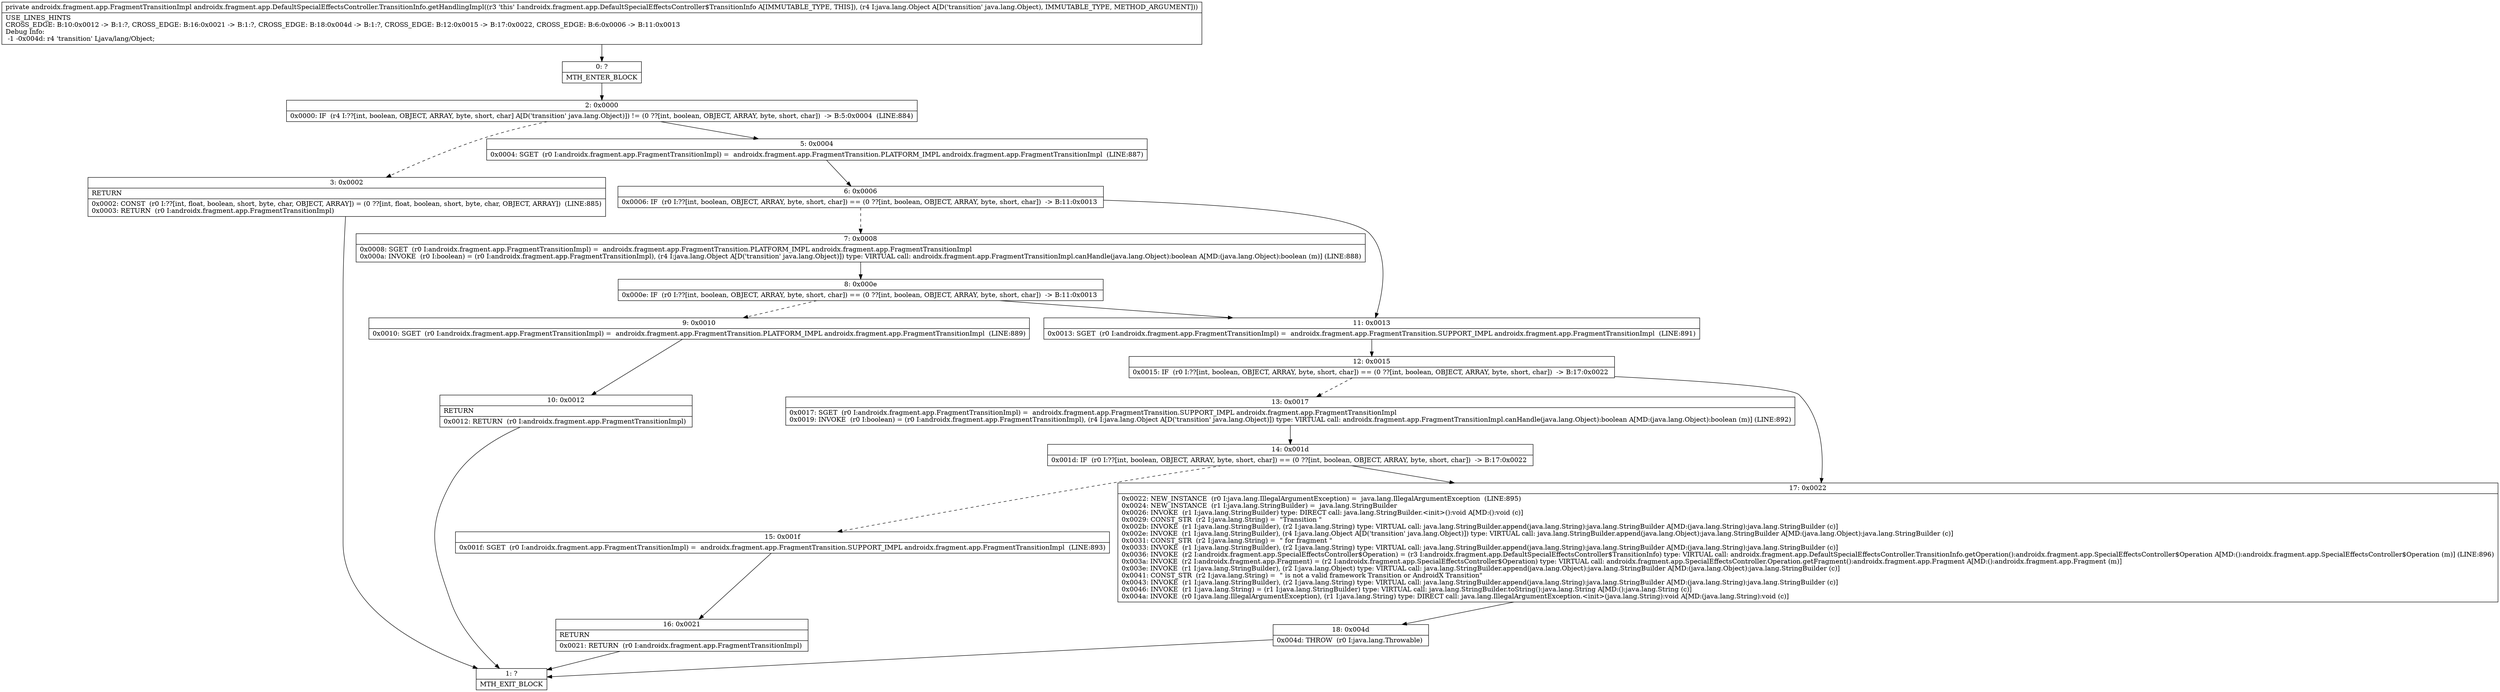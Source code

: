 digraph "CFG forandroidx.fragment.app.DefaultSpecialEffectsController.TransitionInfo.getHandlingImpl(Ljava\/lang\/Object;)Landroidx\/fragment\/app\/FragmentTransitionImpl;" {
Node_0 [shape=record,label="{0\:\ ?|MTH_ENTER_BLOCK\l}"];
Node_2 [shape=record,label="{2\:\ 0x0000|0x0000: IF  (r4 I:??[int, boolean, OBJECT, ARRAY, byte, short, char] A[D('transition' java.lang.Object)]) != (0 ??[int, boolean, OBJECT, ARRAY, byte, short, char])  \-\> B:5:0x0004  (LINE:884)\l}"];
Node_3 [shape=record,label="{3\:\ 0x0002|RETURN\l|0x0002: CONST  (r0 I:??[int, float, boolean, short, byte, char, OBJECT, ARRAY]) = (0 ??[int, float, boolean, short, byte, char, OBJECT, ARRAY])  (LINE:885)\l0x0003: RETURN  (r0 I:androidx.fragment.app.FragmentTransitionImpl) \l}"];
Node_1 [shape=record,label="{1\:\ ?|MTH_EXIT_BLOCK\l}"];
Node_5 [shape=record,label="{5\:\ 0x0004|0x0004: SGET  (r0 I:androidx.fragment.app.FragmentTransitionImpl) =  androidx.fragment.app.FragmentTransition.PLATFORM_IMPL androidx.fragment.app.FragmentTransitionImpl  (LINE:887)\l}"];
Node_6 [shape=record,label="{6\:\ 0x0006|0x0006: IF  (r0 I:??[int, boolean, OBJECT, ARRAY, byte, short, char]) == (0 ??[int, boolean, OBJECT, ARRAY, byte, short, char])  \-\> B:11:0x0013 \l}"];
Node_7 [shape=record,label="{7\:\ 0x0008|0x0008: SGET  (r0 I:androidx.fragment.app.FragmentTransitionImpl) =  androidx.fragment.app.FragmentTransition.PLATFORM_IMPL androidx.fragment.app.FragmentTransitionImpl \l0x000a: INVOKE  (r0 I:boolean) = (r0 I:androidx.fragment.app.FragmentTransitionImpl), (r4 I:java.lang.Object A[D('transition' java.lang.Object)]) type: VIRTUAL call: androidx.fragment.app.FragmentTransitionImpl.canHandle(java.lang.Object):boolean A[MD:(java.lang.Object):boolean (m)] (LINE:888)\l}"];
Node_8 [shape=record,label="{8\:\ 0x000e|0x000e: IF  (r0 I:??[int, boolean, OBJECT, ARRAY, byte, short, char]) == (0 ??[int, boolean, OBJECT, ARRAY, byte, short, char])  \-\> B:11:0x0013 \l}"];
Node_9 [shape=record,label="{9\:\ 0x0010|0x0010: SGET  (r0 I:androidx.fragment.app.FragmentTransitionImpl) =  androidx.fragment.app.FragmentTransition.PLATFORM_IMPL androidx.fragment.app.FragmentTransitionImpl  (LINE:889)\l}"];
Node_10 [shape=record,label="{10\:\ 0x0012|RETURN\l|0x0012: RETURN  (r0 I:androidx.fragment.app.FragmentTransitionImpl) \l}"];
Node_11 [shape=record,label="{11\:\ 0x0013|0x0013: SGET  (r0 I:androidx.fragment.app.FragmentTransitionImpl) =  androidx.fragment.app.FragmentTransition.SUPPORT_IMPL androidx.fragment.app.FragmentTransitionImpl  (LINE:891)\l}"];
Node_12 [shape=record,label="{12\:\ 0x0015|0x0015: IF  (r0 I:??[int, boolean, OBJECT, ARRAY, byte, short, char]) == (0 ??[int, boolean, OBJECT, ARRAY, byte, short, char])  \-\> B:17:0x0022 \l}"];
Node_13 [shape=record,label="{13\:\ 0x0017|0x0017: SGET  (r0 I:androidx.fragment.app.FragmentTransitionImpl) =  androidx.fragment.app.FragmentTransition.SUPPORT_IMPL androidx.fragment.app.FragmentTransitionImpl \l0x0019: INVOKE  (r0 I:boolean) = (r0 I:androidx.fragment.app.FragmentTransitionImpl), (r4 I:java.lang.Object A[D('transition' java.lang.Object)]) type: VIRTUAL call: androidx.fragment.app.FragmentTransitionImpl.canHandle(java.lang.Object):boolean A[MD:(java.lang.Object):boolean (m)] (LINE:892)\l}"];
Node_14 [shape=record,label="{14\:\ 0x001d|0x001d: IF  (r0 I:??[int, boolean, OBJECT, ARRAY, byte, short, char]) == (0 ??[int, boolean, OBJECT, ARRAY, byte, short, char])  \-\> B:17:0x0022 \l}"];
Node_15 [shape=record,label="{15\:\ 0x001f|0x001f: SGET  (r0 I:androidx.fragment.app.FragmentTransitionImpl) =  androidx.fragment.app.FragmentTransition.SUPPORT_IMPL androidx.fragment.app.FragmentTransitionImpl  (LINE:893)\l}"];
Node_16 [shape=record,label="{16\:\ 0x0021|RETURN\l|0x0021: RETURN  (r0 I:androidx.fragment.app.FragmentTransitionImpl) \l}"];
Node_17 [shape=record,label="{17\:\ 0x0022|0x0022: NEW_INSTANCE  (r0 I:java.lang.IllegalArgumentException) =  java.lang.IllegalArgumentException  (LINE:895)\l0x0024: NEW_INSTANCE  (r1 I:java.lang.StringBuilder) =  java.lang.StringBuilder \l0x0026: INVOKE  (r1 I:java.lang.StringBuilder) type: DIRECT call: java.lang.StringBuilder.\<init\>():void A[MD:():void (c)]\l0x0029: CONST_STR  (r2 I:java.lang.String) =  \"Transition \" \l0x002b: INVOKE  (r1 I:java.lang.StringBuilder), (r2 I:java.lang.String) type: VIRTUAL call: java.lang.StringBuilder.append(java.lang.String):java.lang.StringBuilder A[MD:(java.lang.String):java.lang.StringBuilder (c)]\l0x002e: INVOKE  (r1 I:java.lang.StringBuilder), (r4 I:java.lang.Object A[D('transition' java.lang.Object)]) type: VIRTUAL call: java.lang.StringBuilder.append(java.lang.Object):java.lang.StringBuilder A[MD:(java.lang.Object):java.lang.StringBuilder (c)]\l0x0031: CONST_STR  (r2 I:java.lang.String) =  \" for fragment \" \l0x0033: INVOKE  (r1 I:java.lang.StringBuilder), (r2 I:java.lang.String) type: VIRTUAL call: java.lang.StringBuilder.append(java.lang.String):java.lang.StringBuilder A[MD:(java.lang.String):java.lang.StringBuilder (c)]\l0x0036: INVOKE  (r2 I:androidx.fragment.app.SpecialEffectsController$Operation) = (r3 I:androidx.fragment.app.DefaultSpecialEffectsController$TransitionInfo) type: VIRTUAL call: androidx.fragment.app.DefaultSpecialEffectsController.TransitionInfo.getOperation():androidx.fragment.app.SpecialEffectsController$Operation A[MD:():androidx.fragment.app.SpecialEffectsController$Operation (m)] (LINE:896)\l0x003a: INVOKE  (r2 I:androidx.fragment.app.Fragment) = (r2 I:androidx.fragment.app.SpecialEffectsController$Operation) type: VIRTUAL call: androidx.fragment.app.SpecialEffectsController.Operation.getFragment():androidx.fragment.app.Fragment A[MD:():androidx.fragment.app.Fragment (m)]\l0x003e: INVOKE  (r1 I:java.lang.StringBuilder), (r2 I:java.lang.Object) type: VIRTUAL call: java.lang.StringBuilder.append(java.lang.Object):java.lang.StringBuilder A[MD:(java.lang.Object):java.lang.StringBuilder (c)]\l0x0041: CONST_STR  (r2 I:java.lang.String) =  \" is not a valid framework Transition or AndroidX Transition\" \l0x0043: INVOKE  (r1 I:java.lang.StringBuilder), (r2 I:java.lang.String) type: VIRTUAL call: java.lang.StringBuilder.append(java.lang.String):java.lang.StringBuilder A[MD:(java.lang.String):java.lang.StringBuilder (c)]\l0x0046: INVOKE  (r1 I:java.lang.String) = (r1 I:java.lang.StringBuilder) type: VIRTUAL call: java.lang.StringBuilder.toString():java.lang.String A[MD:():java.lang.String (c)]\l0x004a: INVOKE  (r0 I:java.lang.IllegalArgumentException), (r1 I:java.lang.String) type: DIRECT call: java.lang.IllegalArgumentException.\<init\>(java.lang.String):void A[MD:(java.lang.String):void (c)]\l}"];
Node_18 [shape=record,label="{18\:\ 0x004d|0x004d: THROW  (r0 I:java.lang.Throwable) \l}"];
MethodNode[shape=record,label="{private androidx.fragment.app.FragmentTransitionImpl androidx.fragment.app.DefaultSpecialEffectsController.TransitionInfo.getHandlingImpl((r3 'this' I:androidx.fragment.app.DefaultSpecialEffectsController$TransitionInfo A[IMMUTABLE_TYPE, THIS]), (r4 I:java.lang.Object A[D('transition' java.lang.Object), IMMUTABLE_TYPE, METHOD_ARGUMENT]))  | USE_LINES_HINTS\lCROSS_EDGE: B:10:0x0012 \-\> B:1:?, CROSS_EDGE: B:16:0x0021 \-\> B:1:?, CROSS_EDGE: B:18:0x004d \-\> B:1:?, CROSS_EDGE: B:12:0x0015 \-\> B:17:0x0022, CROSS_EDGE: B:6:0x0006 \-\> B:11:0x0013\lDebug Info:\l  \-1 \-0x004d: r4 'transition' Ljava\/lang\/Object;\l}"];
MethodNode -> Node_0;Node_0 -> Node_2;
Node_2 -> Node_3[style=dashed];
Node_2 -> Node_5;
Node_3 -> Node_1;
Node_5 -> Node_6;
Node_6 -> Node_7[style=dashed];
Node_6 -> Node_11;
Node_7 -> Node_8;
Node_8 -> Node_9[style=dashed];
Node_8 -> Node_11;
Node_9 -> Node_10;
Node_10 -> Node_1;
Node_11 -> Node_12;
Node_12 -> Node_13[style=dashed];
Node_12 -> Node_17;
Node_13 -> Node_14;
Node_14 -> Node_15[style=dashed];
Node_14 -> Node_17;
Node_15 -> Node_16;
Node_16 -> Node_1;
Node_17 -> Node_18;
Node_18 -> Node_1;
}


